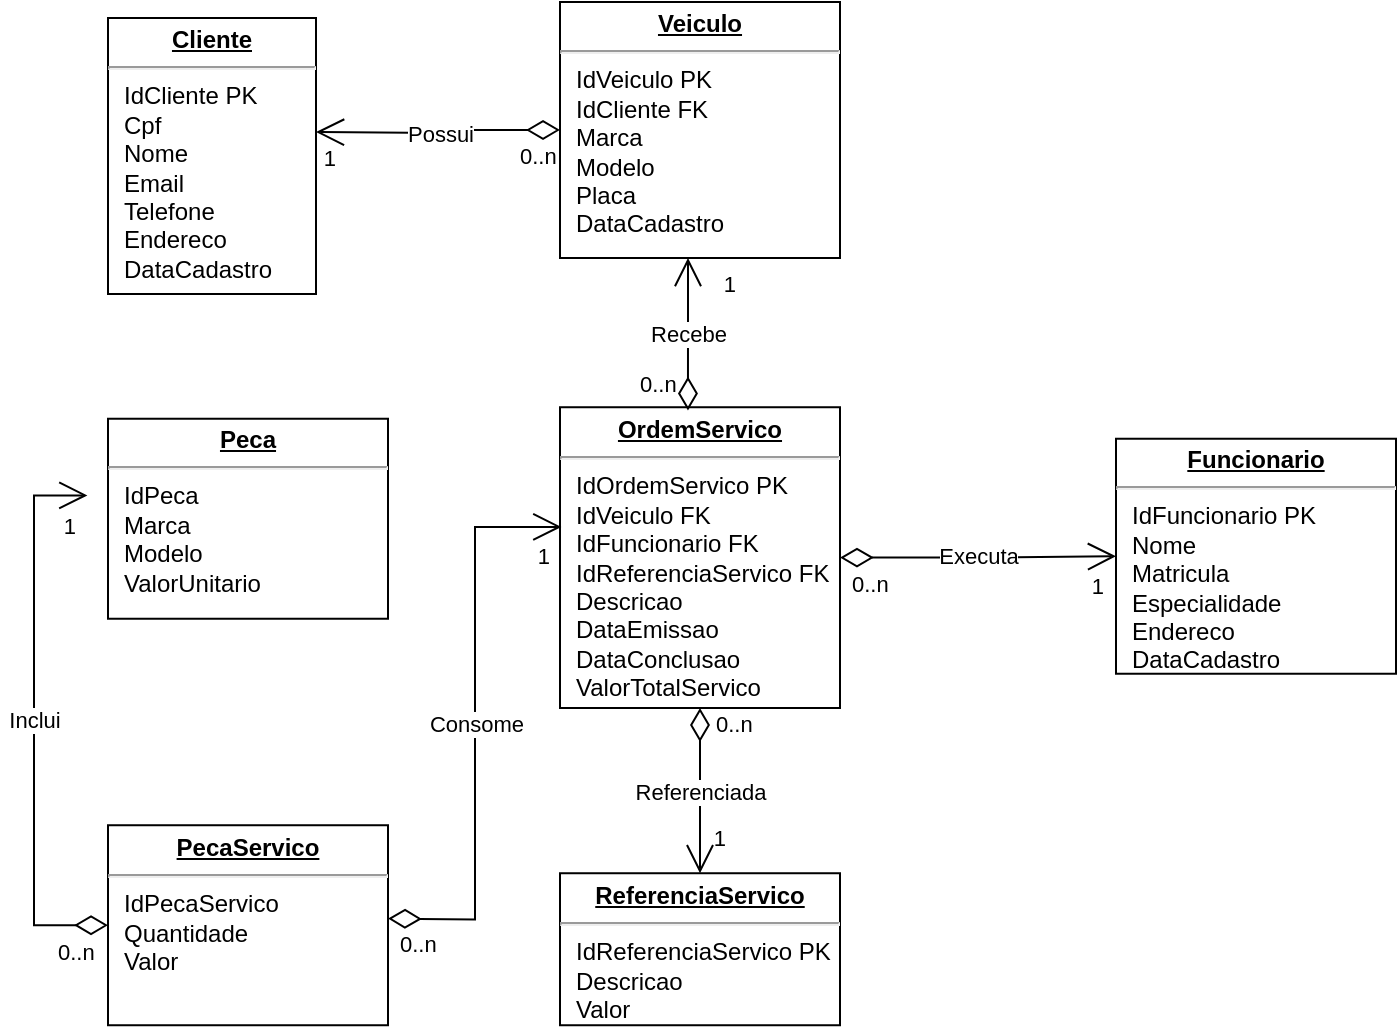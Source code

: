 <mxfile version="20.3.6" type="device"><diagram name="Page-1" id="a7904f86-f2b4-8e86-fa97-74104820619b"><mxGraphModel dx="1014" dy="500" grid="1" gridSize="10" guides="1" tooltips="1" connect="1" arrows="1" fold="1" page="1" pageScale="1" pageWidth="1100" pageHeight="850" background="none" math="0" shadow="0"><root><mxCell id="0"/><mxCell id="1" parent="0"/><mxCell id="24794b860abc3c2d-17" value="&lt;p style=&quot;margin: 0px ; margin-top: 4px ; text-align: center ; text-decoration: underline&quot;&gt;&lt;b&gt;Cliente&lt;/b&gt;&lt;/p&gt;&lt;hr&gt;&lt;p style=&quot;margin: 0px ; margin-left: 8px&quot;&gt;IdCliente PK&lt;/p&gt;&lt;p style=&quot;margin: 0px ; margin-left: 8px&quot;&gt;Cpf&lt;/p&gt;&lt;p style=&quot;margin: 0px ; margin-left: 8px&quot;&gt;Nome&lt;br&gt;Email&lt;/p&gt;&lt;p style=&quot;margin: 0px ; margin-left: 8px&quot;&gt;Telefone&lt;br&gt;&lt;/p&gt;&lt;p style=&quot;margin: 0px ; margin-left: 8px&quot;&gt;Endereco&lt;br&gt;&lt;/p&gt;&lt;p style=&quot;margin: 0px ; margin-left: 8px&quot;&gt;DataCadastro&lt;/p&gt;" style="verticalAlign=top;align=left;overflow=fill;fontSize=12;fontFamily=Helvetica;html=1;rounded=0;shadow=0;comic=0;labelBackgroundColor=none;strokeWidth=1" parent="1" vertex="1"><mxGeometry x="117" y="62" width="104" height="138" as="geometry"/></mxCell><mxCell id="24794b860abc3c2d-23" value="&lt;p style=&quot;margin: 0px ; margin-top: 4px ; text-align: center ; text-decoration: underline&quot;&gt;&lt;b&gt;Veiculo&lt;/b&gt;&lt;/p&gt;&lt;hr&gt;&lt;p style=&quot;margin: 0px ; margin-left: 8px&quot;&gt;IdVeiculo PK&lt;/p&gt;&lt;p style=&quot;margin: 0px ; margin-left: 8px&quot;&gt;IdCliente FK&lt;/p&gt;&lt;p style=&quot;margin: 0px ; margin-left: 8px&quot;&gt;Marca&lt;/p&gt;&lt;p style=&quot;margin: 0px ; margin-left: 8px&quot;&gt;Modelo&lt;/p&gt;&lt;p style=&quot;margin: 0px ; margin-left: 8px&quot;&gt;Placa&lt;/p&gt;&lt;p style=&quot;margin: 0px ; margin-left: 8px&quot;&gt;DataCadastro&lt;/p&gt;" style="verticalAlign=top;align=left;overflow=fill;fontSize=12;fontFamily=Helvetica;html=1;rounded=0;shadow=0;comic=0;labelBackgroundColor=none;strokeWidth=1" parent="1" vertex="1"><mxGeometry x="343" y="54" width="140" height="128" as="geometry"/></mxCell><mxCell id="24794b860abc3c2d-24" value="&lt;p style=&quot;margin: 0px ; margin-top: 4px ; text-align: center ; text-decoration: underline&quot;&gt;&lt;b&gt;OrdemServico&lt;/b&gt;&lt;/p&gt;&lt;hr&gt;&lt;p style=&quot;margin: 0px ; margin-left: 8px&quot;&gt;IdOrdemServico PK&lt;/p&gt;&lt;p style=&quot;margin: 0px ; margin-left: 8px&quot;&gt;IdVeiculo FK&lt;/p&gt;&lt;p style=&quot;margin: 0px ; margin-left: 8px&quot;&gt;IdFuncionario FK&lt;/p&gt;&lt;p style=&quot;margin: 0px ; margin-left: 8px&quot;&gt;IdReferenciaServico FK&lt;/p&gt;&lt;p style=&quot;margin: 0px ; margin-left: 8px&quot;&gt;Descricao&lt;/p&gt;&lt;p style=&quot;margin: 0px ; margin-left: 8px&quot;&gt;DataEmissao&lt;/p&gt;&lt;p style=&quot;margin: 0px ; margin-left: 8px&quot;&gt;DataConclusao&lt;/p&gt;&lt;p style=&quot;margin: 0px ; margin-left: 8px&quot;&gt;ValorTotalServico&lt;/p&gt;&lt;p style=&quot;margin: 0px ; margin-left: 8px&quot;&gt;&lt;br&gt;&lt;/p&gt;" style="verticalAlign=top;align=left;overflow=fill;fontSize=12;fontFamily=Helvetica;html=1;rounded=0;shadow=0;comic=0;labelBackgroundColor=none;strokeWidth=1" parent="1" vertex="1"><mxGeometry x="343" y="256.62" width="140" height="150.38" as="geometry"/></mxCell><mxCell id="24794b860abc3c2d-26" value="&lt;p style=&quot;margin: 0px ; margin-top: 4px ; text-align: center ; text-decoration: underline&quot;&gt;&lt;b&gt;Funcionario&lt;/b&gt;&lt;/p&gt;&lt;hr&gt;&lt;p style=&quot;margin: 0px ; margin-left: 8px&quot;&gt;IdFuncionario PK&lt;/p&gt;&lt;p style=&quot;margin: 0px ; margin-left: 8px&quot;&gt;Nome&lt;/p&gt;&lt;p style=&quot;margin: 0px ; margin-left: 8px&quot;&gt;Matricula&lt;/p&gt;&lt;p style=&quot;margin: 0px ; margin-left: 8px&quot;&gt;Especialidade&lt;/p&gt;&lt;p style=&quot;margin: 0px ; margin-left: 8px&quot;&gt;Endereco&lt;/p&gt;&lt;p style=&quot;margin: 0px ; margin-left: 8px&quot;&gt;DataCadastro&lt;/p&gt;" style="verticalAlign=top;align=left;overflow=fill;fontSize=12;fontFamily=Helvetica;html=1;rounded=0;shadow=0;comic=0;labelBackgroundColor=none;strokeWidth=1" parent="1" vertex="1"><mxGeometry x="621" y="272.37" width="140" height="117.5" as="geometry"/></mxCell><mxCell id="24794b860abc3c2d-27" value="&lt;p style=&quot;margin: 0px ; margin-top: 4px ; text-align: center ; text-decoration: underline&quot;&gt;&lt;b&gt;ReferenciaServico&lt;/b&gt;&lt;/p&gt;&lt;hr&gt;&lt;p style=&quot;margin: 0px ; margin-left: 8px&quot;&gt;IdReferenciaServico PK&lt;br&gt;Descricao&lt;/p&gt;&lt;p style=&quot;margin: 0px ; margin-left: 8px&quot;&gt;Valor&lt;/p&gt;" style="verticalAlign=top;align=left;overflow=fill;fontSize=12;fontFamily=Helvetica;html=1;rounded=0;shadow=0;comic=0;labelBackgroundColor=none;strokeWidth=1" parent="1" vertex="1"><mxGeometry x="343" y="489.62" width="140" height="76" as="geometry"/></mxCell><mxCell id="24794b860abc3c2d-29" value="&lt;p style=&quot;margin: 0px ; margin-top: 4px ; text-align: center ; text-decoration: underline&quot;&gt;&lt;b&gt;Peca&lt;/b&gt;&lt;/p&gt;&lt;hr&gt;&lt;p style=&quot;margin: 0px ; margin-left: 8px&quot;&gt;IdPeca&lt;/p&gt;&lt;p style=&quot;margin: 0px ; margin-left: 8px&quot;&gt;Marca&lt;/p&gt;&lt;p style=&quot;margin: 0px ; margin-left: 8px&quot;&gt;Modelo&lt;/p&gt;&lt;p style=&quot;margin: 0px ; margin-left: 8px&quot;&gt;ValorUnitario&lt;/p&gt;" style="verticalAlign=top;align=left;overflow=fill;fontSize=12;fontFamily=Helvetica;html=1;rounded=0;shadow=0;comic=0;labelBackgroundColor=none;strokeWidth=1" parent="1" vertex="1"><mxGeometry x="117" y="262.37" width="140" height="100" as="geometry"/></mxCell><mxCell id="E5LNwd2yySXrkKmoYF8u-7" value="Possui" style="endArrow=open;html=1;endSize=12;startArrow=diamondThin;startSize=14;startFill=0;edgeStyle=orthogonalEdgeStyle;rounded=0;exitX=0;exitY=0.5;exitDx=0;exitDy=0;" edge="1" parent="1" source="24794b860abc3c2d-23"><mxGeometry relative="1" as="geometry"><mxPoint x="334.984" y="122" as="sourcePoint"/><mxPoint x="221" y="119" as="targetPoint"/></mxGeometry></mxCell><mxCell id="E5LNwd2yySXrkKmoYF8u-8" value="0..n" style="edgeLabel;resizable=0;html=1;align=left;verticalAlign=top;" connectable="0" vertex="1" parent="E5LNwd2yySXrkKmoYF8u-7"><mxGeometry x="-1" relative="1" as="geometry"><mxPoint x="-22" as="offset"/></mxGeometry></mxCell><mxCell id="E5LNwd2yySXrkKmoYF8u-9" value="1" style="edgeLabel;resizable=0;html=1;align=right;verticalAlign=top;" connectable="0" vertex="1" parent="E5LNwd2yySXrkKmoYF8u-7"><mxGeometry x="1" relative="1" as="geometry"><mxPoint x="10" as="offset"/></mxGeometry></mxCell><mxCell id="E5LNwd2yySXrkKmoYF8u-13" value="Recebe" style="endArrow=open;html=1;endSize=12;startArrow=diamondThin;startSize=14;startFill=0;edgeStyle=orthogonalEdgeStyle;rounded=0;exitX=0.457;exitY=0.011;exitDx=0;exitDy=0;exitPerimeter=0;" edge="1" parent="1" source="24794b860abc3c2d-24" target="24794b860abc3c2d-23"><mxGeometry relative="1" as="geometry"><mxPoint x="522" y="184.5" as="sourcePoint"/><mxPoint x="541" y="185" as="targetPoint"/><Array as="points"><mxPoint x="407" y="205"/><mxPoint x="407" y="205"/></Array></mxGeometry></mxCell><mxCell id="E5LNwd2yySXrkKmoYF8u-14" value="0..n" style="edgeLabel;resizable=0;html=1;align=left;verticalAlign=top;" connectable="0" vertex="1" parent="E5LNwd2yySXrkKmoYF8u-13"><mxGeometry x="-1" relative="1" as="geometry"><mxPoint x="-26" y="-26" as="offset"/></mxGeometry></mxCell><mxCell id="E5LNwd2yySXrkKmoYF8u-15" value="1" style="edgeLabel;resizable=0;html=1;align=right;verticalAlign=top;" connectable="0" vertex="1" parent="E5LNwd2yySXrkKmoYF8u-13"><mxGeometry x="1" relative="1" as="geometry"><mxPoint x="24" as="offset"/></mxGeometry></mxCell><mxCell id="E5LNwd2yySXrkKmoYF8u-19" value="Executa" style="endArrow=open;html=1;endSize=12;startArrow=diamondThin;startSize=14;startFill=0;edgeStyle=orthogonalEdgeStyle;rounded=0;exitX=1;exitY=0.5;exitDx=0;exitDy=0;entryX=0;entryY=0.5;entryDx=0;entryDy=0;" edge="1" parent="1" source="24794b860abc3c2d-24" target="24794b860abc3c2d-26"><mxGeometry relative="1" as="geometry"><mxPoint x="602" y="308.37" as="sourcePoint"/><mxPoint x="561" y="224.62" as="targetPoint"/></mxGeometry></mxCell><mxCell id="E5LNwd2yySXrkKmoYF8u-20" value="0..n" style="edgeLabel;resizable=0;html=1;align=left;verticalAlign=top;" connectable="0" vertex="1" parent="E5LNwd2yySXrkKmoYF8u-19"><mxGeometry x="-1" relative="1" as="geometry"><mxPoint x="4" as="offset"/></mxGeometry></mxCell><mxCell id="E5LNwd2yySXrkKmoYF8u-21" value="1" style="edgeLabel;resizable=0;html=1;align=right;verticalAlign=top;" connectable="0" vertex="1" parent="E5LNwd2yySXrkKmoYF8u-19"><mxGeometry x="1" relative="1" as="geometry"><mxPoint x="-5" y="2" as="offset"/></mxGeometry></mxCell><mxCell id="E5LNwd2yySXrkKmoYF8u-22" value="&lt;p style=&quot;margin: 0px ; margin-top: 4px ; text-align: center ; text-decoration: underline&quot;&gt;&lt;b&gt;PecaServico&lt;/b&gt;&lt;/p&gt;&lt;hr&gt;&lt;p style=&quot;margin: 0px ; margin-left: 8px&quot;&gt;IdPecaServico&lt;/p&gt;&lt;p style=&quot;margin: 0px ; margin-left: 8px&quot;&gt;Quantidade&lt;/p&gt;&lt;p style=&quot;margin: 0px ; margin-left: 8px&quot;&gt;Valor&lt;/p&gt;" style="verticalAlign=top;align=left;overflow=fill;fontSize=12;fontFamily=Helvetica;html=1;rounded=0;shadow=0;comic=0;labelBackgroundColor=none;strokeWidth=1" vertex="1" parent="1"><mxGeometry x="117" y="465.62" width="140" height="100" as="geometry"/></mxCell><mxCell id="E5LNwd2yySXrkKmoYF8u-23" value="Consome" style="endArrow=open;html=1;endSize=12;startArrow=diamondThin;startSize=14;startFill=0;edgeStyle=orthogonalEdgeStyle;rounded=0;exitX=1;exitY=0.5;exitDx=0;exitDy=0;entryX=0.005;entryY=0.398;entryDx=0;entryDy=0;entryPerimeter=0;" edge="1" parent="1" target="24794b860abc3c2d-24"><mxGeometry relative="1" as="geometry"><mxPoint x="257" y="512.31" as="sourcePoint"/><mxPoint x="395.0" y="510.62" as="targetPoint"/></mxGeometry></mxCell><mxCell id="E5LNwd2yySXrkKmoYF8u-24" value="0..n" style="edgeLabel;resizable=0;html=1;align=left;verticalAlign=top;" connectable="0" vertex="1" parent="E5LNwd2yySXrkKmoYF8u-23"><mxGeometry x="-1" relative="1" as="geometry"><mxPoint x="4" as="offset"/></mxGeometry></mxCell><mxCell id="E5LNwd2yySXrkKmoYF8u-25" value="1" style="edgeLabel;resizable=0;html=1;align=right;verticalAlign=top;" connectable="0" vertex="1" parent="E5LNwd2yySXrkKmoYF8u-23"><mxGeometry x="1" relative="1" as="geometry"><mxPoint x="-5" y="2" as="offset"/></mxGeometry></mxCell><mxCell id="E5LNwd2yySXrkKmoYF8u-33" value="Inclui" style="endArrow=open;html=1;endSize=12;startArrow=diamondThin;startSize=14;startFill=0;edgeStyle=orthogonalEdgeStyle;rounded=0;exitX=0;exitY=0.5;exitDx=0;exitDy=0;entryX=0.005;entryY=0.398;entryDx=0;entryDy=0;entryPerimeter=0;" edge="1" parent="1" source="E5LNwd2yySXrkKmoYF8u-22"><mxGeometry relative="1" as="geometry"><mxPoint x="20" y="489.58" as="sourcePoint"/><mxPoint x="106.7" y="300.721" as="targetPoint"/><Array as="points"><mxPoint x="80" y="516"/><mxPoint x="80" y="301"/></Array></mxGeometry></mxCell><mxCell id="E5LNwd2yySXrkKmoYF8u-34" value="0..n" style="edgeLabel;resizable=0;html=1;align=left;verticalAlign=top;" connectable="0" vertex="1" parent="E5LNwd2yySXrkKmoYF8u-33"><mxGeometry x="-1" relative="1" as="geometry"><mxPoint x="-27" as="offset"/></mxGeometry></mxCell><mxCell id="E5LNwd2yySXrkKmoYF8u-35" value="1" style="edgeLabel;resizable=0;html=1;align=right;verticalAlign=top;" connectable="0" vertex="1" parent="E5LNwd2yySXrkKmoYF8u-33"><mxGeometry x="1" relative="1" as="geometry"><mxPoint x="-5" y="2" as="offset"/></mxGeometry></mxCell><mxCell id="E5LNwd2yySXrkKmoYF8u-39" value="Referenciada" style="endArrow=open;html=1;endSize=12;startArrow=diamondThin;startSize=14;startFill=0;edgeStyle=orthogonalEdgeStyle;rounded=0;exitX=0.5;exitY=1;exitDx=0;exitDy=0;entryX=0.5;entryY=0;entryDx=0;entryDy=0;" edge="1" parent="1" source="24794b860abc3c2d-24" target="24794b860abc3c2d-27"><mxGeometry relative="1" as="geometry"><mxPoint x="550" y="479" as="sourcePoint"/><mxPoint x="350" y="480" as="targetPoint"/><Array as="points"/></mxGeometry></mxCell><mxCell id="E5LNwd2yySXrkKmoYF8u-42" value="0..n" style="edgeLabel;resizable=0;html=1;align=left;verticalAlign=top;" connectable="0" vertex="1" parent="1"><mxGeometry x="419.0" y="401.81" as="geometry"/></mxCell><mxCell id="E5LNwd2yySXrkKmoYF8u-43" value="1" style="edgeLabel;resizable=0;html=1;align=right;verticalAlign=top;" connectable="0" vertex="1" parent="1"><mxGeometry x="426.529" y="459.12" as="geometry"/></mxCell></root></mxGraphModel></diagram></mxfile>